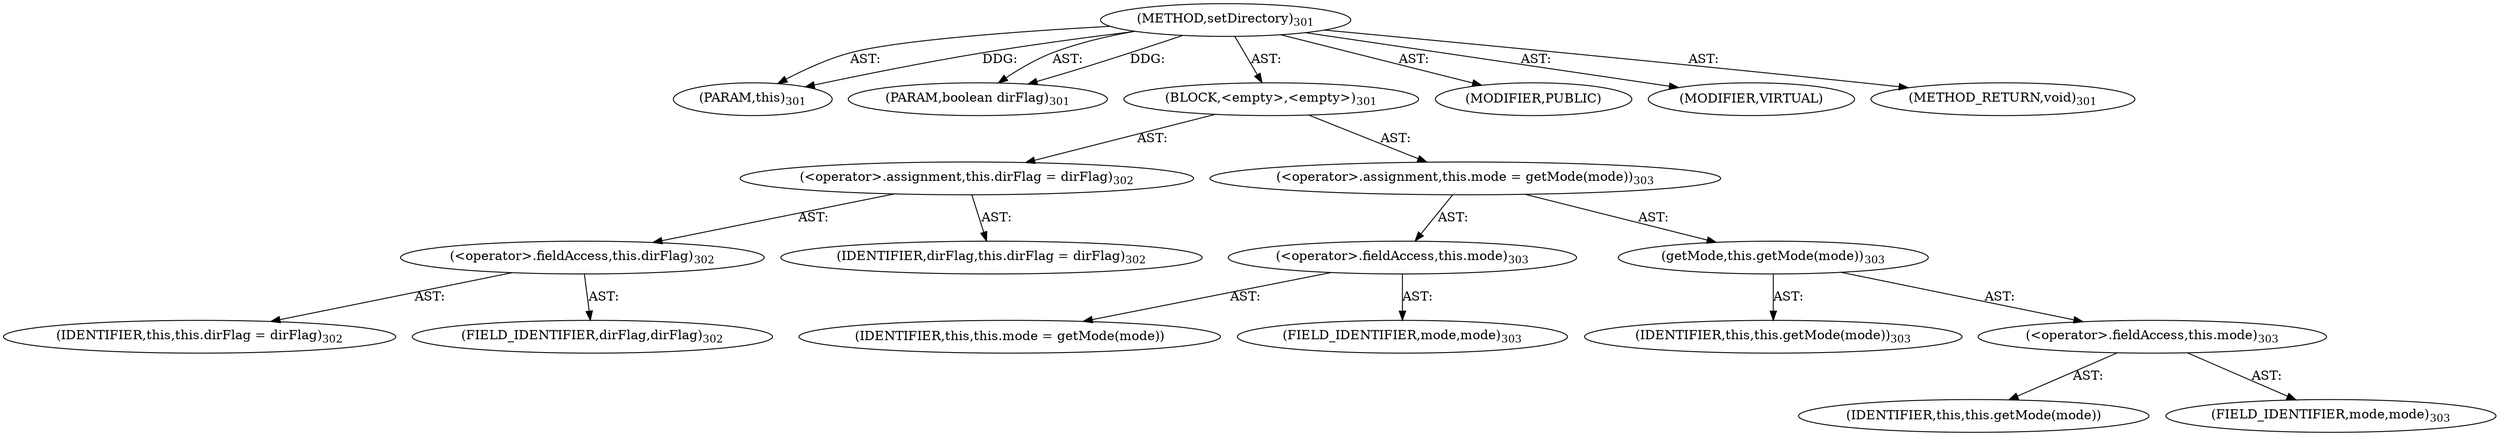 digraph "setDirectory" {  
"111669149711" [label = <(METHOD,setDirectory)<SUB>301</SUB>> ]
"115964117001" [label = <(PARAM,this)<SUB>301</SUB>> ]
"115964117015" [label = <(PARAM,boolean dirFlag)<SUB>301</SUB>> ]
"25769803797" [label = <(BLOCK,&lt;empty&gt;,&lt;empty&gt;)<SUB>301</SUB>> ]
"30064771173" [label = <(&lt;operator&gt;.assignment,this.dirFlag = dirFlag)<SUB>302</SUB>> ]
"30064771174" [label = <(&lt;operator&gt;.fieldAccess,this.dirFlag)<SUB>302</SUB>> ]
"68719476750" [label = <(IDENTIFIER,this,this.dirFlag = dirFlag)<SUB>302</SUB>> ]
"55834574874" [label = <(FIELD_IDENTIFIER,dirFlag,dirFlag)<SUB>302</SUB>> ]
"68719476823" [label = <(IDENTIFIER,dirFlag,this.dirFlag = dirFlag)<SUB>302</SUB>> ]
"30064771175" [label = <(&lt;operator&gt;.assignment,this.mode = getMode(mode))<SUB>303</SUB>> ]
"30064771176" [label = <(&lt;operator&gt;.fieldAccess,this.mode)<SUB>303</SUB>> ]
"68719476824" [label = <(IDENTIFIER,this,this.mode = getMode(mode))> ]
"55834574875" [label = <(FIELD_IDENTIFIER,mode,mode)<SUB>303</SUB>> ]
"30064771177" [label = <(getMode,this.getMode(mode))<SUB>303</SUB>> ]
"68719476751" [label = <(IDENTIFIER,this,this.getMode(mode))<SUB>303</SUB>> ]
"30064771178" [label = <(&lt;operator&gt;.fieldAccess,this.mode)<SUB>303</SUB>> ]
"68719476825" [label = <(IDENTIFIER,this,this.getMode(mode))> ]
"55834574876" [label = <(FIELD_IDENTIFIER,mode,mode)<SUB>303</SUB>> ]
"133143986214" [label = <(MODIFIER,PUBLIC)> ]
"133143986215" [label = <(MODIFIER,VIRTUAL)> ]
"128849018895" [label = <(METHOD_RETURN,void)<SUB>301</SUB>> ]
  "111669149711" -> "115964117001"  [ label = "AST: "] 
  "111669149711" -> "115964117015"  [ label = "AST: "] 
  "111669149711" -> "25769803797"  [ label = "AST: "] 
  "111669149711" -> "133143986214"  [ label = "AST: "] 
  "111669149711" -> "133143986215"  [ label = "AST: "] 
  "111669149711" -> "128849018895"  [ label = "AST: "] 
  "25769803797" -> "30064771173"  [ label = "AST: "] 
  "25769803797" -> "30064771175"  [ label = "AST: "] 
  "30064771173" -> "30064771174"  [ label = "AST: "] 
  "30064771173" -> "68719476823"  [ label = "AST: "] 
  "30064771174" -> "68719476750"  [ label = "AST: "] 
  "30064771174" -> "55834574874"  [ label = "AST: "] 
  "30064771175" -> "30064771176"  [ label = "AST: "] 
  "30064771175" -> "30064771177"  [ label = "AST: "] 
  "30064771176" -> "68719476824"  [ label = "AST: "] 
  "30064771176" -> "55834574875"  [ label = "AST: "] 
  "30064771177" -> "68719476751"  [ label = "AST: "] 
  "30064771177" -> "30064771178"  [ label = "AST: "] 
  "30064771178" -> "68719476825"  [ label = "AST: "] 
  "30064771178" -> "55834574876"  [ label = "AST: "] 
  "111669149711" -> "115964117001"  [ label = "DDG: "] 
  "111669149711" -> "115964117015"  [ label = "DDG: "] 
}
